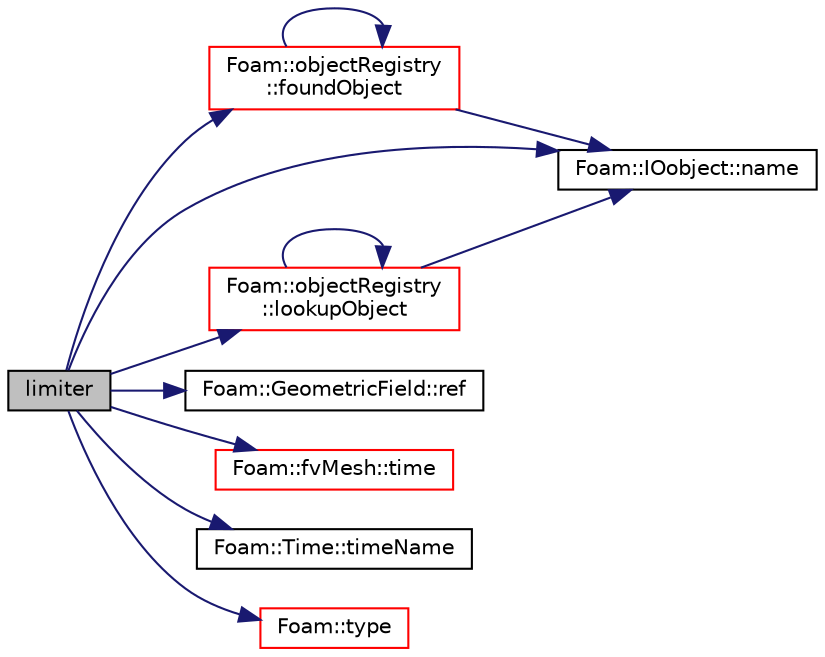 digraph "limiter"
{
  bgcolor="transparent";
  edge [fontname="Helvetica",fontsize="10",labelfontname="Helvetica",labelfontsize="10"];
  node [fontname="Helvetica",fontsize="10",shape=record];
  rankdir="LR";
  Node1 [label="limiter",height=0.2,width=0.4,color="black", fillcolor="grey75", style="filled", fontcolor="black"];
  Node1 -> Node2 [color="midnightblue",fontsize="10",style="solid",fontname="Helvetica"];
  Node2 [label="Foam::objectRegistry\l::foundObject",height=0.2,width=0.4,color="red",URL="$a01726.html#af3bf58996b7f5a073485a5590fbebd84",tooltip="Is the named Type found? "];
  Node2 -> Node2 [color="midnightblue",fontsize="10",style="solid",fontname="Helvetica"];
  Node2 -> Node3 [color="midnightblue",fontsize="10",style="solid",fontname="Helvetica"];
  Node3 [label="Foam::IOobject::name",height=0.2,width=0.4,color="black",URL="$a01197.html#a75b72488d2e82151b025744974919d5d",tooltip="Return name. "];
  Node1 -> Node4 [color="midnightblue",fontsize="10",style="solid",fontname="Helvetica"];
  Node4 [label="Foam::objectRegistry\l::lookupObject",height=0.2,width=0.4,color="red",URL="$a01726.html#affcae20935bdf1726ec1f822228a2330",tooltip="Lookup and return the object of the given Type. "];
  Node4 -> Node3 [color="midnightblue",fontsize="10",style="solid",fontname="Helvetica"];
  Node4 -> Node4 [color="midnightblue",fontsize="10",style="solid",fontname="Helvetica"];
  Node1 -> Node3 [color="midnightblue",fontsize="10",style="solid",fontname="Helvetica"];
  Node1 -> Node5 [color="midnightblue",fontsize="10",style="solid",fontname="Helvetica"];
  Node5 [label="Foam::GeometricField::ref",height=0.2,width=0.4,color="black",URL="$a00933.html#a08b047935717956ddaa7d514f9b65d4e",tooltip="Return a reference to the dimensioned internal field. "];
  Node1 -> Node6 [color="midnightblue",fontsize="10",style="solid",fontname="Helvetica"];
  Node6 [label="Foam::fvMesh::time",height=0.2,width=0.4,color="red",URL="$a00889.html#a48fcf6de2789aff6b430b5fc1a05693f",tooltip="Return the top-level database. "];
  Node1 -> Node7 [color="midnightblue",fontsize="10",style="solid",fontname="Helvetica"];
  Node7 [label="Foam::Time::timeName",height=0.2,width=0.4,color="black",URL="$a02682.html#a5ae6a110de1b22323e19a46943c7f0c1",tooltip="Return time name of given scalar time. "];
  Node1 -> Node8 [color="midnightblue",fontsize="10",style="solid",fontname="Helvetica"];
  Node8 [label="Foam::type",height=0.2,width=0.4,color="red",URL="$a10979.html#aec48583af672626378f501eb9fc32cd1",tooltip="Return the file type: DIRECTORY or FILE. "];
}

